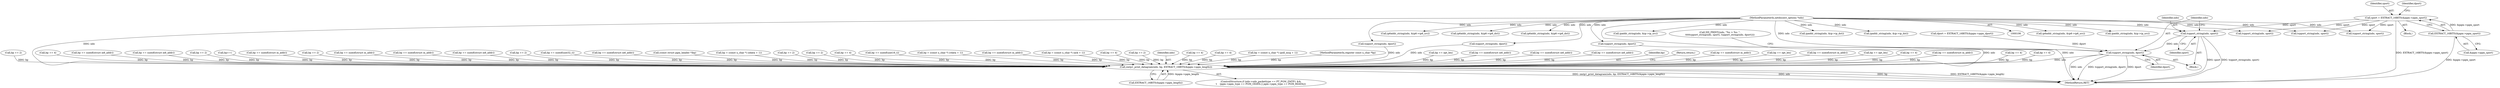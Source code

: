 digraph "0_tcpdump_4601c685e7fd19c3724d5e499c69b8d3ec49933e@pointer" {
"1000261" [label="(Call,tcpport_string(ndo, sport))"];
"1000107" [label="(MethodParameterIn,netdissect_options *ndo)"];
"1000203" [label="(Call,sport = EXTRACT_16BITS(&pgm->pgm_sport))"];
"1000205" [label="(Call,EXTRACT_16BITS(&pgm->pgm_sport))"];
"1000264" [label="(Call,tcpport_string(ndo, dport))"];
"1001997" [label="(Call,zmtp1_print_datagram(ndo, bp, EXTRACT_16BITS(&pgm->pgm_length)))"];
"1001218" [label="(Call,bp += 4)"];
"1000203" [label="(Call,sport = EXTRACT_16BITS(&pgm->pgm_sport))"];
"1001186" [label="(Call,bp += 4)"];
"1001979" [label="(ControlStructure,if (ndo->ndo_packettype == PT_PGM_ZMTP1 &&\n\t    (pgm->pgm_type == PGM_ODATA || pgm->pgm_type == PGM_RDATA)))"];
"1000169" [label="(Call,ip6addr_string(ndo, &ip6->ip6_src))"];
"1000496" [label="(Call,bp = (const u_char *) (poll_msg + 1))"];
"1001665" [label="(Call,bp += opt_len)"];
"1001802" [label="(Call,bp += sizeof(struct in6_addr))"];
"1000418" [label="(Call,bp += sizeof(struct in_addr))"];
"1000264" [label="(Call,tcpport_string(ndo, dport))"];
"1001575" [label="(Call,bp += opt_len)"];
"1000205" [label="(Call,EXTRACT_16BITS(&pgm->pgm_sport))"];
"1000190" [label="(Call,ipaddr_string(ndo, &ip->ip_src))"];
"1000313" [label="(Call,tcpport_string(ndo, dport))"];
"1000210" [label="(Call,dport = EXTRACT_16BITS(&pgm->pgm_dport))"];
"1000206" [label="(Call,&pgm->pgm_sport)"];
"1000255" [label="(Call,ND_PRINT((ndo, \"%s > %s: \",\n\t\t\t\ttcpport_string(ndo, sport), tcpport_string(ndo, dport))))"];
"1001459" [label="(Call,bp += 4)"];
"1000233" [label="(Call,ip6addr_string(ndo, &ip6->ip6_src))"];
"1001377" [label="(Call,bp += sizeof(struct in_addr))"];
"1000262" [label="(Identifier,ndo)"];
"1000108" [label="(MethodParameterIn,register const u_char *bp)"];
"1002019" [label="(MethodReturn,RET)"];
"1000111" [label="(Block,)"];
"1000434" [label="(Call,bp += sizeof(struct in6_addr))"];
"1000240" [label="(Call,tcpport_string(ndo, sport))"];
"1000204" [label="(Identifier,sport)"];
"1000175" [label="(Call,ip6addr_string(ndo, &ip6->ip6_dst))"];
"1001416" [label="(Call,bp += sizeof(struct in6_addr))"];
"1001999" [label="(Identifier,bp)"];
"1002005" [label="(Return,return;)"];
"1000250" [label="(Call,tcpport_string(ndo, dport))"];
"1000545" [label="(Call,bp += sizeof(struct in_addr))"];
"1000260" [label="(Block,)"];
"1000244" [label="(Call,ip6addr_string(ndo, &ip6->ip6_dst))"];
"1001961" [label="(Call,bp += opt_len)"];
"1001494" [label="(Call,bp += 4)"];
"1001529" [label="(Call,bp += 4)"];
"1001091" [label="(Call,bp += 2)"];
"1001260" [label="(Call,bp += 4)"];
"1000561" [label="(Call,bp += sizeof(struct in6_addr))"];
"1000765" [label="(Call,bp += sizeof(struct in6_addr))"];
"1001623" [label="(Call,bp += 2)"];
"1000282" [label="(Call,ipaddr_string(ndo, &ip->ip_src))"];
"1000265" [label="(Identifier,ndo)"];
"1000263" [label="(Identifier,sport)"];
"1001024" [label="(Call,bp++)"];
"1000749" [label="(Call,bp += sizeof(struct in_addr))"];
"1001152" [label="(Call,bp += 2)"];
"1001890" [label="(Call,bp += sizeof(struct in_addr))"];
"1000293" [label="(Call,ipaddr_string(ndo, &ip->ip_dst))"];
"1001997" [label="(Call,zmtp1_print_datagram(ndo, bp, EXTRACT_16BITS(&pgm->pgm_length)))"];
"1001763" [label="(Call,bp += sizeof(struct in_addr))"];
"1000810" [label="(Call,bp += sizeof(struct in6_addr))"];
"1001557" [label="(Call,bp += 2)"];
"1000107" [label="(MethodParameterIn,netdissect_options *ndo)"];
"1000310" [label="(Call,tcpport_string(ndo, sport))"];
"1002000" [label="(Call,EXTRACT_16BITS(&pgm->pgm_length))"];
"1000604" [label="(Call,bp += sizeof(uint32_t))"];
"1001929" [label="(Call,bp += sizeof(struct in6_addr))"];
"1000128" [label="(Call,(const struct pgm_header *)bp)"];
"1000662" [label="(Call,bp = (const u_char *) (odata + 1))"];
"1001649" [label="(Call,bp += 2)"];
"1001597" [label="(Call,bp += 2)"];
"1000261" [label="(Call,tcpport_string(ndo, sport))"];
"1000211" [label="(Identifier,dport)"];
"1001134" [label="(Call,bp += 4)"];
"1000978" [label="(Call,bp += sizeof(uint16_t))"];
"1000289" [label="(Call,tcpport_string(ndo, sport))"];
"1000699" [label="(Call,bp = (const u_char *) (rdata + 1))"];
"1000794" [label="(Call,bp += sizeof(struct in_addr))"];
"1000881" [label="(Call,bp = (const u_char *) (ack + 1))"];
"1000266" [label="(Identifier,dport)"];
"1001304" [label="(Call,bp += 4)"];
"1000299" [label="(Call,tcpport_string(ndo, dport))"];
"1001687" [label="(Call,bp += 2)"];
"1001998" [label="(Identifier,ndo)"];
"1000196" [label="(Call,ipaddr_string(ndo, &ip->ip_dst))"];
"1000261" -> "1000260"  [label="AST: "];
"1000261" -> "1000263"  [label="CFG: "];
"1000262" -> "1000261"  [label="AST: "];
"1000263" -> "1000261"  [label="AST: "];
"1000265" -> "1000261"  [label="CFG: "];
"1000261" -> "1002019"  [label="DDG: sport"];
"1000261" -> "1002019"  [label="DDG: tcpport_string(ndo, sport)"];
"1000107" -> "1000261"  [label="DDG: ndo"];
"1000203" -> "1000261"  [label="DDG: sport"];
"1000261" -> "1000264"  [label="DDG: ndo"];
"1000107" -> "1000106"  [label="AST: "];
"1000107" -> "1002019"  [label="DDG: ndo"];
"1000107" -> "1000169"  [label="DDG: ndo"];
"1000107" -> "1000175"  [label="DDG: ndo"];
"1000107" -> "1000190"  [label="DDG: ndo"];
"1000107" -> "1000196"  [label="DDG: ndo"];
"1000107" -> "1000233"  [label="DDG: ndo"];
"1000107" -> "1000240"  [label="DDG: ndo"];
"1000107" -> "1000244"  [label="DDG: ndo"];
"1000107" -> "1000250"  [label="DDG: ndo"];
"1000107" -> "1000264"  [label="DDG: ndo"];
"1000107" -> "1000282"  [label="DDG: ndo"];
"1000107" -> "1000289"  [label="DDG: ndo"];
"1000107" -> "1000293"  [label="DDG: ndo"];
"1000107" -> "1000299"  [label="DDG: ndo"];
"1000107" -> "1000310"  [label="DDG: ndo"];
"1000107" -> "1000313"  [label="DDG: ndo"];
"1000107" -> "1001997"  [label="DDG: ndo"];
"1000203" -> "1000111"  [label="AST: "];
"1000203" -> "1000205"  [label="CFG: "];
"1000204" -> "1000203"  [label="AST: "];
"1000205" -> "1000203"  [label="AST: "];
"1000211" -> "1000203"  [label="CFG: "];
"1000203" -> "1002019"  [label="DDG: EXTRACT_16BITS(&pgm->pgm_sport)"];
"1000205" -> "1000203"  [label="DDG: &pgm->pgm_sport"];
"1000203" -> "1000240"  [label="DDG: sport"];
"1000203" -> "1000289"  [label="DDG: sport"];
"1000203" -> "1000310"  [label="DDG: sport"];
"1000205" -> "1000206"  [label="CFG: "];
"1000206" -> "1000205"  [label="AST: "];
"1000205" -> "1002019"  [label="DDG: &pgm->pgm_sport"];
"1000264" -> "1000260"  [label="AST: "];
"1000264" -> "1000266"  [label="CFG: "];
"1000265" -> "1000264"  [label="AST: "];
"1000266" -> "1000264"  [label="AST: "];
"1000255" -> "1000264"  [label="CFG: "];
"1000264" -> "1002019"  [label="DDG: ndo"];
"1000264" -> "1002019"  [label="DDG: tcpport_string(ndo, dport)"];
"1000264" -> "1002019"  [label="DDG: dport"];
"1000210" -> "1000264"  [label="DDG: dport"];
"1000264" -> "1001997"  [label="DDG: ndo"];
"1001997" -> "1001979"  [label="AST: "];
"1001997" -> "1002000"  [label="CFG: "];
"1001998" -> "1001997"  [label="AST: "];
"1001999" -> "1001997"  [label="AST: "];
"1002000" -> "1001997"  [label="AST: "];
"1002005" -> "1001997"  [label="CFG: "];
"1001997" -> "1002019"  [label="DDG: ndo"];
"1001997" -> "1002019"  [label="DDG: bp"];
"1001997" -> "1002019"  [label="DDG: EXTRACT_16BITS(&pgm->pgm_length)"];
"1001997" -> "1002019"  [label="DDG: zmtp1_print_datagram(ndo, bp, EXTRACT_16BITS(&pgm->pgm_length))"];
"1000250" -> "1001997"  [label="DDG: ndo"];
"1000299" -> "1001997"  [label="DDG: ndo"];
"1000313" -> "1001997"  [label="DDG: ndo"];
"1001557" -> "1001997"  [label="DDG: bp"];
"1001529" -> "1001997"  [label="DDG: bp"];
"1001929" -> "1001997"  [label="DDG: bp"];
"1001763" -> "1001997"  [label="DDG: bp"];
"1001665" -> "1001997"  [label="DDG: bp"];
"1001802" -> "1001997"  [label="DDG: bp"];
"1001218" -> "1001997"  [label="DDG: bp"];
"1000604" -> "1001997"  [label="DDG: bp"];
"1001304" -> "1001997"  [label="DDG: bp"];
"1000418" -> "1001997"  [label="DDG: bp"];
"1001024" -> "1001997"  [label="DDG: bp"];
"1001186" -> "1001997"  [label="DDG: bp"];
"1000128" -> "1001997"  [label="DDG: bp"];
"1000699" -> "1001997"  [label="DDG: bp"];
"1001961" -> "1001997"  [label="DDG: bp"];
"1001459" -> "1001997"  [label="DDG: bp"];
"1000662" -> "1001997"  [label="DDG: bp"];
"1000561" -> "1001997"  [label="DDG: bp"];
"1001687" -> "1001997"  [label="DDG: bp"];
"1001134" -> "1001997"  [label="DDG: bp"];
"1001416" -> "1001997"  [label="DDG: bp"];
"1000978" -> "1001997"  [label="DDG: bp"];
"1001494" -> "1001997"  [label="DDG: bp"];
"1001649" -> "1001997"  [label="DDG: bp"];
"1000545" -> "1001997"  [label="DDG: bp"];
"1001597" -> "1001997"  [label="DDG: bp"];
"1000749" -> "1001997"  [label="DDG: bp"];
"1000794" -> "1001997"  [label="DDG: bp"];
"1001575" -> "1001997"  [label="DDG: bp"];
"1001623" -> "1001997"  [label="DDG: bp"];
"1000496" -> "1001997"  [label="DDG: bp"];
"1001890" -> "1001997"  [label="DDG: bp"];
"1000765" -> "1001997"  [label="DDG: bp"];
"1000881" -> "1001997"  [label="DDG: bp"];
"1001152" -> "1001997"  [label="DDG: bp"];
"1000810" -> "1001997"  [label="DDG: bp"];
"1001091" -> "1001997"  [label="DDG: bp"];
"1000434" -> "1001997"  [label="DDG: bp"];
"1001377" -> "1001997"  [label="DDG: bp"];
"1001260" -> "1001997"  [label="DDG: bp"];
"1000108" -> "1001997"  [label="DDG: bp"];
"1002000" -> "1001997"  [label="DDG: &pgm->pgm_length"];
}
